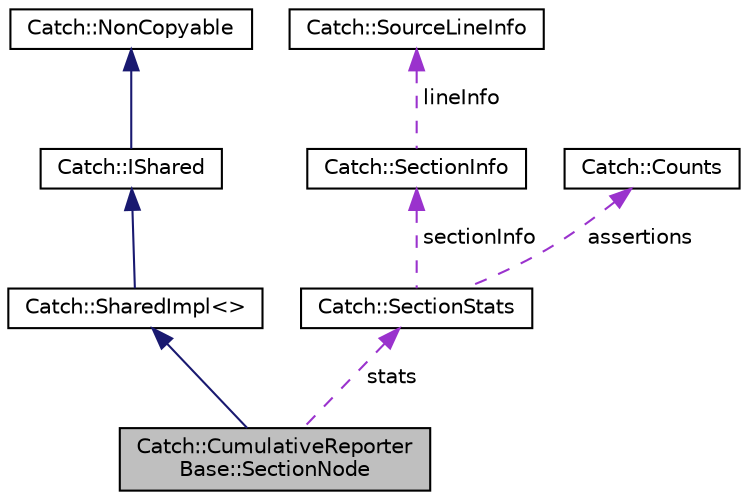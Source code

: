digraph "Catch::CumulativeReporterBase::SectionNode"
{
  edge [fontname="Helvetica",fontsize="10",labelfontname="Helvetica",labelfontsize="10"];
  node [fontname="Helvetica",fontsize="10",shape=record];
  Node1 [label="Catch::CumulativeReporter\lBase::SectionNode",height=0.2,width=0.4,color="black", fillcolor="grey75", style="filled", fontcolor="black"];
  Node2 -> Node1 [dir="back",color="midnightblue",fontsize="10",style="solid",fontname="Helvetica"];
  Node2 [label="Catch::SharedImpl\<\>",height=0.2,width=0.4,color="black", fillcolor="white", style="filled",URL="$d7/d91/structCatch_1_1SharedImpl.html"];
  Node3 -> Node2 [dir="back",color="midnightblue",fontsize="10",style="solid",fontname="Helvetica"];
  Node3 [label="Catch::IShared",height=0.2,width=0.4,color="black", fillcolor="white", style="filled",URL="$d1/dc1/structCatch_1_1IShared.html"];
  Node4 -> Node3 [dir="back",color="midnightblue",fontsize="10",style="solid",fontname="Helvetica"];
  Node4 [label="Catch::NonCopyable",height=0.2,width=0.4,color="black", fillcolor="white", style="filled",URL="$dc/d1c/classCatch_1_1NonCopyable.html"];
  Node5 -> Node1 [dir="back",color="darkorchid3",fontsize="10",style="dashed",label=" stats" ,fontname="Helvetica"];
  Node5 [label="Catch::SectionStats",height=0.2,width=0.4,color="black", fillcolor="white", style="filled",URL="$dc/d11/structCatch_1_1SectionStats.html"];
  Node6 -> Node5 [dir="back",color="darkorchid3",fontsize="10",style="dashed",label=" sectionInfo" ,fontname="Helvetica"];
  Node6 [label="Catch::SectionInfo",height=0.2,width=0.4,color="black", fillcolor="white", style="filled",URL="$d4/d7e/structCatch_1_1SectionInfo.html"];
  Node7 -> Node6 [dir="back",color="darkorchid3",fontsize="10",style="dashed",label=" lineInfo" ,fontname="Helvetica"];
  Node7 [label="Catch::SourceLineInfo",height=0.2,width=0.4,color="black", fillcolor="white", style="filled",URL="$dc/d2b/structCatch_1_1SourceLineInfo.html"];
  Node8 -> Node5 [dir="back",color="darkorchid3",fontsize="10",style="dashed",label=" assertions" ,fontname="Helvetica"];
  Node8 [label="Catch::Counts",height=0.2,width=0.4,color="black", fillcolor="white", style="filled",URL="$de/db0/structCatch_1_1Counts.html"];
}
